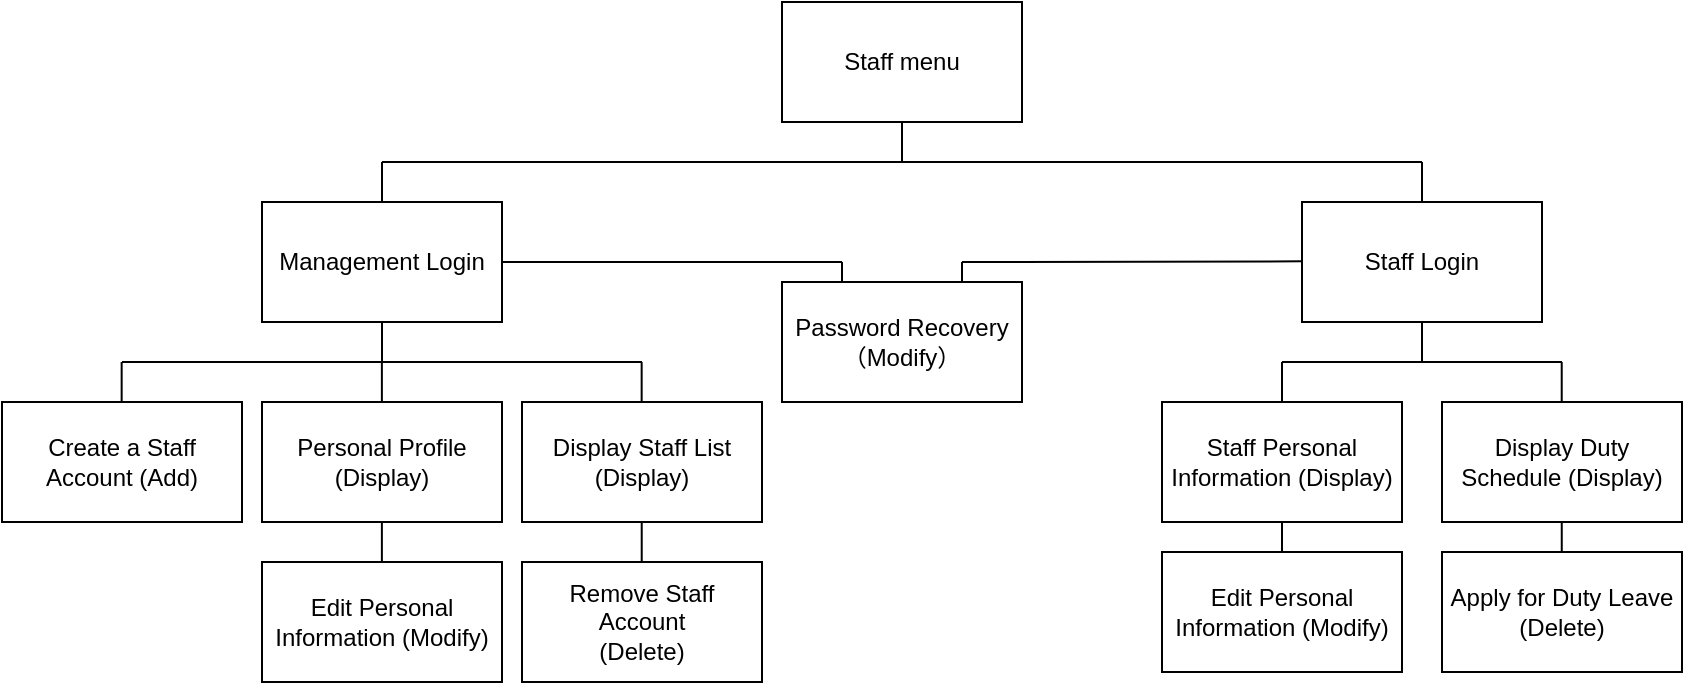 <mxfile version="24.2.0" type="github">
  <diagram name="Page-1" id="BaL-FvqpIHobHH0_60As">
    <mxGraphModel dx="1199" dy="654" grid="1" gridSize="10" guides="1" tooltips="1" connect="1" arrows="1" fold="1" page="1" pageScale="1" pageWidth="1100" pageHeight="850" math="0" shadow="0">
      <root>
        <mxCell id="0" />
        <mxCell id="1" parent="0" />
        <mxCell id="vPWYfFUL58d0yr6fHRVj-1" value="Staff menu" style="rounded=0;whiteSpace=wrap;html=1;" parent="1" vertex="1">
          <mxGeometry x="520" y="255" width="120" height="60" as="geometry" />
        </mxCell>
        <mxCell id="E4wZGPF--s3q-F9TYSMC-1" value="Staff Login" style="rounded=0;whiteSpace=wrap;html=1;" parent="1" vertex="1">
          <mxGeometry x="780" y="355" width="120" height="60" as="geometry" />
        </mxCell>
        <mxCell id="E4wZGPF--s3q-F9TYSMC-8" value="Management Login" style="rounded=0;whiteSpace=wrap;html=1;" parent="1" vertex="1">
          <mxGeometry x="260" y="355" width="120" height="60" as="geometry" />
        </mxCell>
        <mxCell id="njRPsJm0nzUuGtRNoSeM-6" value="Password Recovery&lt;div&gt;（Modify）&lt;/div&gt;" style="whiteSpace=wrap;html=1;rounded=0;" parent="1" vertex="1">
          <mxGeometry x="520" y="395" width="120" height="60" as="geometry" />
        </mxCell>
        <mxCell id="njRPsJm0nzUuGtRNoSeM-18" value="Personal Profile&lt;div&gt;(Display)&lt;/div&gt;" style="whiteSpace=wrap;html=1;rounded=0;" parent="1" vertex="1">
          <mxGeometry x="260" y="455" width="120" height="60" as="geometry" />
        </mxCell>
        <mxCell id="njRPsJm0nzUuGtRNoSeM-19" value="Staff Personal Information (Display)" style="whiteSpace=wrap;html=1;rounded=0;" parent="1" vertex="1">
          <mxGeometry x="710" y="455" width="120" height="60" as="geometry" />
        </mxCell>
        <mxCell id="njRPsJm0nzUuGtRNoSeM-52" value="" style="endArrow=none;html=1;rounded=0;exitX=0.5;exitY=1;exitDx=0;exitDy=0;" parent="1" source="E4wZGPF--s3q-F9TYSMC-1" edge="1">
          <mxGeometry width="50" height="50" relative="1" as="geometry">
            <mxPoint x="770" y="605" as="sourcePoint" />
            <mxPoint x="840" y="435" as="targetPoint" />
          </mxGeometry>
        </mxCell>
        <mxCell id="mbAYyqpyeBhJfCcX0v_s-2" value="" style="endArrow=none;html=1;rounded=0;" parent="1" edge="1">
          <mxGeometry width="50" height="50" relative="1" as="geometry">
            <mxPoint x="580" y="335" as="sourcePoint" />
            <mxPoint x="580" y="315" as="targetPoint" />
          </mxGeometry>
        </mxCell>
        <mxCell id="mbAYyqpyeBhJfCcX0v_s-3" value="" style="endArrow=none;html=1;rounded=0;" parent="1" edge="1">
          <mxGeometry width="50" height="50" relative="1" as="geometry">
            <mxPoint x="320" y="335" as="sourcePoint" />
            <mxPoint x="840" y="335" as="targetPoint" />
          </mxGeometry>
        </mxCell>
        <mxCell id="mbAYyqpyeBhJfCcX0v_s-4" value="" style="endArrow=none;html=1;rounded=0;" parent="1" edge="1">
          <mxGeometry width="50" height="50" relative="1" as="geometry">
            <mxPoint x="320" y="355" as="sourcePoint" />
            <mxPoint x="320" y="335" as="targetPoint" />
          </mxGeometry>
        </mxCell>
        <mxCell id="mbAYyqpyeBhJfCcX0v_s-5" value="" style="endArrow=none;html=1;rounded=0;" parent="1" edge="1">
          <mxGeometry width="50" height="50" relative="1" as="geometry">
            <mxPoint x="840" y="355" as="sourcePoint" />
            <mxPoint x="840" y="335" as="targetPoint" />
          </mxGeometry>
        </mxCell>
        <mxCell id="mbAYyqpyeBhJfCcX0v_s-6" value="Create a Staff Account (Add)" style="whiteSpace=wrap;html=1;rounded=0;" parent="1" vertex="1">
          <mxGeometry x="130" y="455" width="120" height="60" as="geometry" />
        </mxCell>
        <mxCell id="mbAYyqpyeBhJfCcX0v_s-7" value="&lt;div&gt;Display Staff List (Display)&lt;/div&gt;" style="whiteSpace=wrap;html=1;rounded=0;" parent="1" vertex="1">
          <mxGeometry x="390" y="455" width="120" height="60" as="geometry" />
        </mxCell>
        <mxCell id="mbAYyqpyeBhJfCcX0v_s-9" value="" style="endArrow=none;html=1;rounded=0;" parent="1" edge="1">
          <mxGeometry width="50" height="50" relative="1" as="geometry">
            <mxPoint x="190" y="435" as="sourcePoint" />
            <mxPoint x="450" y="435" as="targetPoint" />
          </mxGeometry>
        </mxCell>
        <mxCell id="mbAYyqpyeBhJfCcX0v_s-16" value="Edit Personal Information (Modify)" style="rounded=0;whiteSpace=wrap;html=1;" parent="1" vertex="1">
          <mxGeometry x="260" y="535" width="120" height="60" as="geometry" />
        </mxCell>
        <mxCell id="mbAYyqpyeBhJfCcX0v_s-17" value="" style="endArrow=none;html=1;rounded=0;" parent="1" edge="1">
          <mxGeometry width="50" height="50" relative="1" as="geometry">
            <mxPoint x="380" y="385" as="sourcePoint" />
            <mxPoint x="550" y="385" as="targetPoint" />
          </mxGeometry>
        </mxCell>
        <mxCell id="mbAYyqpyeBhJfCcX0v_s-18" value="" style="endArrow=none;html=1;rounded=0;" parent="1" edge="1">
          <mxGeometry width="50" height="50" relative="1" as="geometry">
            <mxPoint x="610" y="385" as="sourcePoint" />
            <mxPoint x="780" y="384.66" as="targetPoint" />
          </mxGeometry>
        </mxCell>
        <mxCell id="mbAYyqpyeBhJfCcX0v_s-19" value="" style="endArrow=none;html=1;rounded=0;exitX=0.25;exitY=0;exitDx=0;exitDy=0;" parent="1" source="njRPsJm0nzUuGtRNoSeM-6" edge="1">
          <mxGeometry width="50" height="50" relative="1" as="geometry">
            <mxPoint x="500" y="435" as="sourcePoint" />
            <mxPoint x="550" y="385" as="targetPoint" />
          </mxGeometry>
        </mxCell>
        <mxCell id="mbAYyqpyeBhJfCcX0v_s-20" value="" style="endArrow=none;html=1;rounded=0;exitX=0.75;exitY=0;exitDx=0;exitDy=0;" parent="1" source="njRPsJm0nzUuGtRNoSeM-6" edge="1">
          <mxGeometry width="50" height="50" relative="1" as="geometry">
            <mxPoint x="560" y="435" as="sourcePoint" />
            <mxPoint x="610" y="385" as="targetPoint" />
          </mxGeometry>
        </mxCell>
        <mxCell id="mbAYyqpyeBhJfCcX0v_s-21" value="" style="endArrow=none;html=1;rounded=0;" parent="1" edge="1">
          <mxGeometry width="50" height="50" relative="1" as="geometry">
            <mxPoint x="320" y="435" as="sourcePoint" />
            <mxPoint x="320" y="415" as="targetPoint" />
          </mxGeometry>
        </mxCell>
        <mxCell id="mbAYyqpyeBhJfCcX0v_s-22" value="" style="endArrow=none;html=1;rounded=0;" parent="1" edge="1">
          <mxGeometry width="50" height="50" relative="1" as="geometry">
            <mxPoint x="319.94" y="455" as="sourcePoint" />
            <mxPoint x="319.94" y="435" as="targetPoint" />
          </mxGeometry>
        </mxCell>
        <mxCell id="mbAYyqpyeBhJfCcX0v_s-23" value="" style="endArrow=none;html=1;rounded=0;" parent="1" edge="1">
          <mxGeometry width="50" height="50" relative="1" as="geometry">
            <mxPoint x="319.94" y="535" as="sourcePoint" />
            <mxPoint x="319.94" y="515" as="targetPoint" />
          </mxGeometry>
        </mxCell>
        <mxCell id="mbAYyqpyeBhJfCcX0v_s-24" value="" style="endArrow=none;html=1;rounded=0;" parent="1" edge="1">
          <mxGeometry width="50" height="50" relative="1" as="geometry">
            <mxPoint x="189.83" y="455" as="sourcePoint" />
            <mxPoint x="189.83" y="435" as="targetPoint" />
          </mxGeometry>
        </mxCell>
        <mxCell id="mbAYyqpyeBhJfCcX0v_s-25" value="" style="endArrow=none;html=1;rounded=0;" parent="1" edge="1">
          <mxGeometry width="50" height="50" relative="1" as="geometry">
            <mxPoint x="449.83" y="455" as="sourcePoint" />
            <mxPoint x="449.83" y="435" as="targetPoint" />
          </mxGeometry>
        </mxCell>
        <mxCell id="mbAYyqpyeBhJfCcX0v_s-27" value="Display Duty Schedule (Display)" style="whiteSpace=wrap;html=1;rounded=0;" parent="1" vertex="1">
          <mxGeometry x="850" y="455" width="120" height="60" as="geometry" />
        </mxCell>
        <mxCell id="mbAYyqpyeBhJfCcX0v_s-28" value="" style="endArrow=none;html=1;rounded=0;" parent="1" edge="1">
          <mxGeometry width="50" height="50" relative="1" as="geometry">
            <mxPoint x="770" y="435" as="sourcePoint" />
            <mxPoint x="910" y="435" as="targetPoint" />
          </mxGeometry>
        </mxCell>
        <mxCell id="mbAYyqpyeBhJfCcX0v_s-29" value="" style="endArrow=none;html=1;rounded=0;exitX=0.5;exitY=0;exitDx=0;exitDy=0;" parent="1" source="njRPsJm0nzUuGtRNoSeM-19" edge="1">
          <mxGeometry width="50" height="50" relative="1" as="geometry">
            <mxPoint x="720" y="485" as="sourcePoint" />
            <mxPoint x="770" y="435" as="targetPoint" />
          </mxGeometry>
        </mxCell>
        <mxCell id="mbAYyqpyeBhJfCcX0v_s-30" value="" style="endArrow=none;html=1;rounded=0;exitX=0.5;exitY=0;exitDx=0;exitDy=0;" parent="1" edge="1">
          <mxGeometry width="50" height="50" relative="1" as="geometry">
            <mxPoint x="909.86" y="455" as="sourcePoint" />
            <mxPoint x="909.86" y="435" as="targetPoint" />
          </mxGeometry>
        </mxCell>
        <mxCell id="HU7mSIcR6GNsg-2CY__y-1" value="" style="endArrow=none;html=1;rounded=0;entryX=0.5;entryY=1;entryDx=0;entryDy=0;" edge="1" parent="1" target="njRPsJm0nzUuGtRNoSeM-19">
          <mxGeometry width="50" height="50" relative="1" as="geometry">
            <mxPoint x="770" y="530" as="sourcePoint" />
            <mxPoint x="770" y="520" as="targetPoint" />
          </mxGeometry>
        </mxCell>
        <mxCell id="HU7mSIcR6GNsg-2CY__y-12" value="" style="endArrow=none;html=1;rounded=0;entryX=0.5;entryY=1;entryDx=0;entryDy=0;" edge="1" parent="1">
          <mxGeometry width="50" height="50" relative="1" as="geometry">
            <mxPoint x="909.88" y="530" as="sourcePoint" />
            <mxPoint x="909.88" y="515" as="targetPoint" />
          </mxGeometry>
        </mxCell>
        <mxCell id="HU7mSIcR6GNsg-2CY__y-13" value="Edit Personal Information (Modify)" style="whiteSpace=wrap;html=1;rounded=0;" vertex="1" parent="1">
          <mxGeometry x="710" y="530" width="120" height="60" as="geometry" />
        </mxCell>
        <mxCell id="HU7mSIcR6GNsg-2CY__y-14" value="Apply for Duty Leave&lt;div&gt;(Delete)&lt;/div&gt;" style="whiteSpace=wrap;html=1;rounded=0;" vertex="1" parent="1">
          <mxGeometry x="850" y="530" width="120" height="60" as="geometry" />
        </mxCell>
        <mxCell id="HU7mSIcR6GNsg-2CY__y-16" value="" style="endArrow=none;html=1;rounded=0;" edge="1" parent="1">
          <mxGeometry width="50" height="50" relative="1" as="geometry">
            <mxPoint x="449.86" y="535" as="sourcePoint" />
            <mxPoint x="449.86" y="515" as="targetPoint" />
          </mxGeometry>
        </mxCell>
        <mxCell id="HU7mSIcR6GNsg-2CY__y-17" value="Remove Staff Account&lt;div&gt;(Delete)&lt;/div&gt;" style="rounded=0;whiteSpace=wrap;html=1;" vertex="1" parent="1">
          <mxGeometry x="390" y="535" width="120" height="60" as="geometry" />
        </mxCell>
      </root>
    </mxGraphModel>
  </diagram>
</mxfile>
